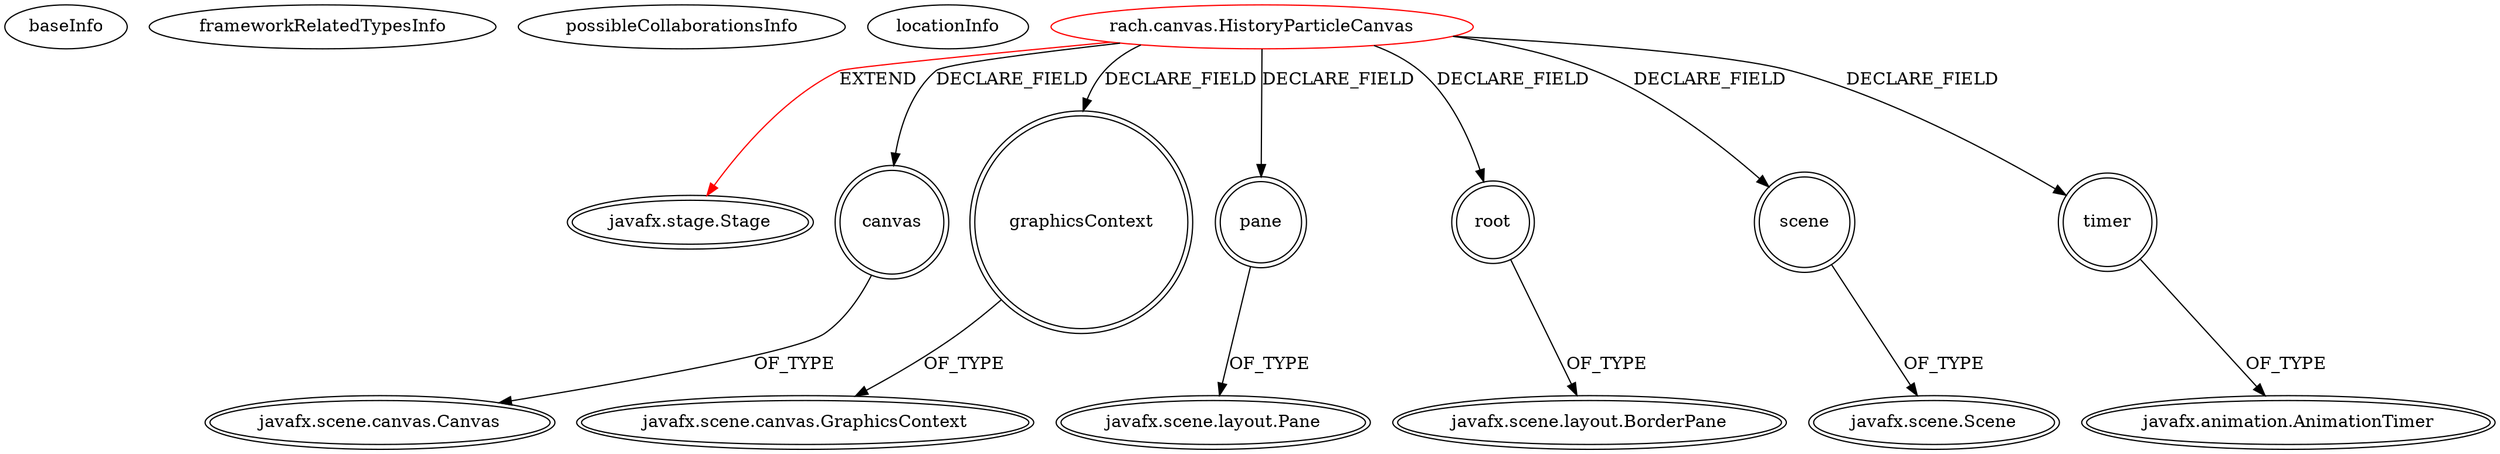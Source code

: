 digraph {
baseInfo[graphId=2463,category="extension_graph",isAnonymous=false,possibleRelation=false]
frameworkRelatedTypesInfo[0="javafx.stage.Stage"]
possibleCollaborationsInfo[]
locationInfo[projectName="digrach-FX_ParticleManager",filePath="/digrach-FX_ParticleManager/FX_ParticleManager-master/src/rach/canvas/HistoryParticleCanvas.java",contextSignature="HistoryParticleCanvas",graphId="2463"]
0[label="rach.canvas.HistoryParticleCanvas",vertexType="ROOT_CLIENT_CLASS_DECLARATION",isFrameworkType=false,color=red]
1[label="javafx.stage.Stage",vertexType="FRAMEWORK_CLASS_TYPE",isFrameworkType=true,peripheries=2]
2[label="canvas",vertexType="FIELD_DECLARATION",isFrameworkType=true,peripheries=2,shape=circle]
3[label="javafx.scene.canvas.Canvas",vertexType="FRAMEWORK_CLASS_TYPE",isFrameworkType=true,peripheries=2]
4[label="graphicsContext",vertexType="FIELD_DECLARATION",isFrameworkType=true,peripheries=2,shape=circle]
5[label="javafx.scene.canvas.GraphicsContext",vertexType="FRAMEWORK_CLASS_TYPE",isFrameworkType=true,peripheries=2]
6[label="pane",vertexType="FIELD_DECLARATION",isFrameworkType=true,peripheries=2,shape=circle]
7[label="javafx.scene.layout.Pane",vertexType="FRAMEWORK_CLASS_TYPE",isFrameworkType=true,peripheries=2]
8[label="root",vertexType="FIELD_DECLARATION",isFrameworkType=true,peripheries=2,shape=circle]
9[label="javafx.scene.layout.BorderPane",vertexType="FRAMEWORK_CLASS_TYPE",isFrameworkType=true,peripheries=2]
10[label="scene",vertexType="FIELD_DECLARATION",isFrameworkType=true,peripheries=2,shape=circle]
11[label="javafx.scene.Scene",vertexType="FRAMEWORK_CLASS_TYPE",isFrameworkType=true,peripheries=2]
12[label="timer",vertexType="FIELD_DECLARATION",isFrameworkType=true,peripheries=2,shape=circle]
13[label="javafx.animation.AnimationTimer",vertexType="FRAMEWORK_CLASS_TYPE",isFrameworkType=true,peripheries=2]
0->1[label="EXTEND",color=red]
0->2[label="DECLARE_FIELD"]
2->3[label="OF_TYPE"]
0->4[label="DECLARE_FIELD"]
4->5[label="OF_TYPE"]
0->6[label="DECLARE_FIELD"]
6->7[label="OF_TYPE"]
0->8[label="DECLARE_FIELD"]
8->9[label="OF_TYPE"]
0->10[label="DECLARE_FIELD"]
10->11[label="OF_TYPE"]
0->12[label="DECLARE_FIELD"]
12->13[label="OF_TYPE"]
}
